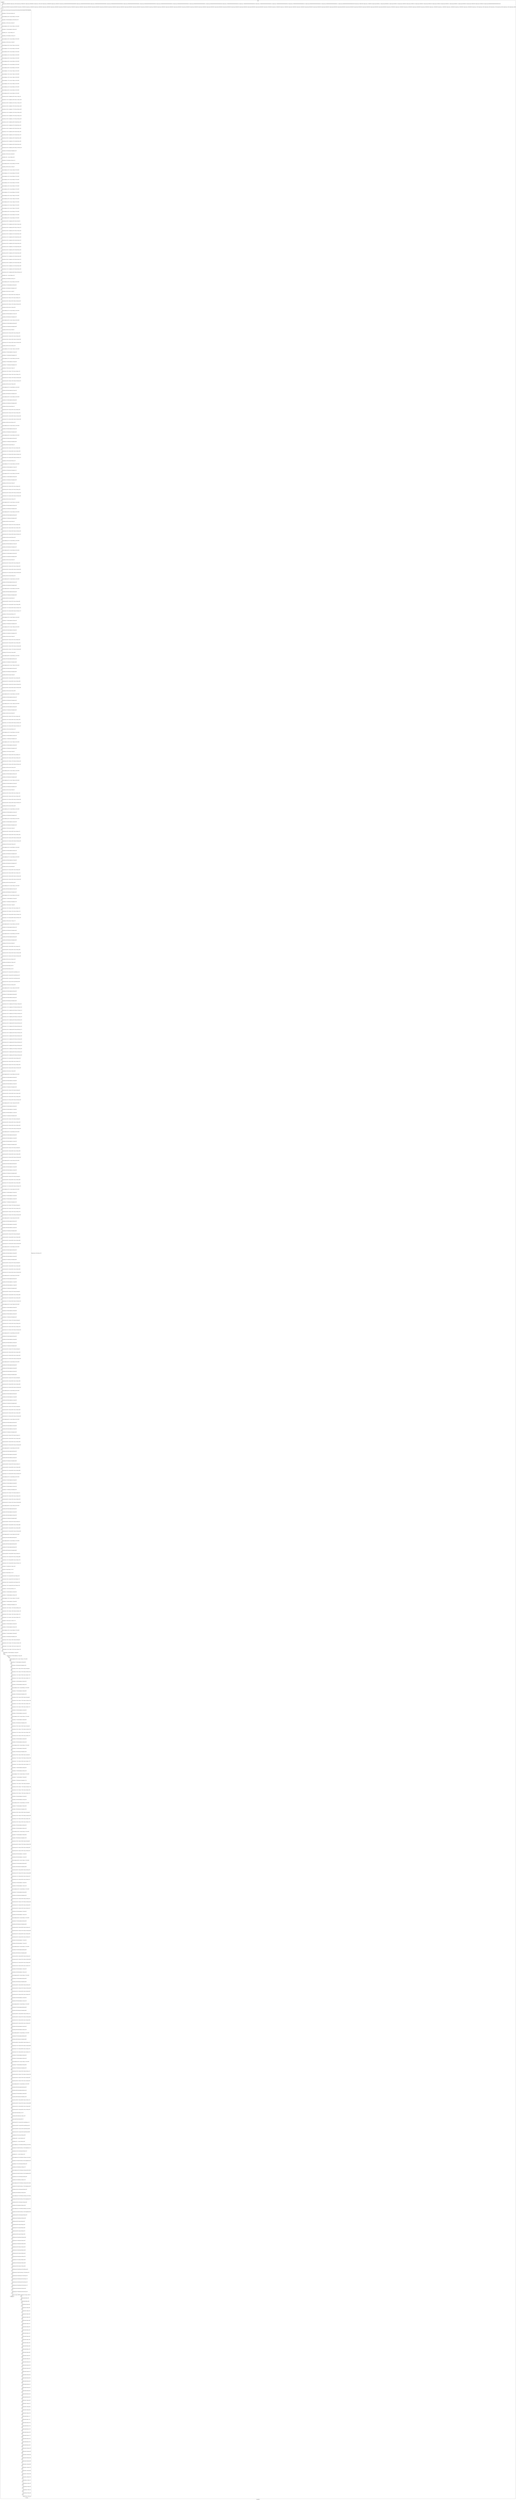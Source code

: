 digraph G {
label="Btor2XCFA";
subgraph cluster_0 {
label="main";
main_init[];
l1[];
l3[];
l4[];
l5[];
l6[];
l7[];
l8[];
l9[];
l10[];
l11[];
l12[];
l13[];
l14[];
l15[];
l16[];
l17[];
l18[];
l19[];
l20[];
l21[];
l22[];
l23[];
l24[];
l25[];
l26[];
l27[];
l28[];
l29[];
l30[];
l31[];
l32[];
l33[];
l34[];
l35[];
l36[];
l37[];
l38[];
l39[];
l40[];
l41[];
l42[];
l43[];
l44[];
l45[];
l46[];
l47[];
l48[];
l49[];
l50[];
l51[];
l52[];
l53[];
l54[];
l55[];
l56[];
l57[];
l58[];
l59[];
l60[];
l61[];
l62[];
l63[];
l64[];
l65[];
l66[];
l67[];
l68[];
l69[];
l70[];
l71[];
l72[];
l73[];
l74[];
l75[];
l76[];
l77[];
l78[];
l79[];
l80[];
l81[];
l82[];
l83[];
l84[];
l85[];
l86[];
l87[];
l88[];
l89[];
l90[];
l91[];
l92[];
l93[];
l94[];
l95[];
l96[];
l97[];
l98[];
l99[];
l100[];
l101[];
l102[];
l103[];
l104[];
l105[];
l106[];
l107[];
l108[];
l109[];
l110[];
l111[];
l112[];
l113[];
l114[];
l115[];
l116[];
l117[];
l118[];
l119[];
l120[];
l121[];
l122[];
l123[];
l124[];
l125[];
l126[];
l127[];
l128[];
l129[];
l130[];
l131[];
l132[];
l133[];
l134[];
l135[];
l136[];
l137[];
l138[];
l139[];
l140[];
l141[];
l142[];
l143[];
l144[];
l145[];
l146[];
l147[];
l148[];
l149[];
l150[];
l151[];
l152[];
l153[];
l154[];
l155[];
l156[];
l157[];
l158[];
l159[];
l160[];
l161[];
l162[];
l163[];
l164[];
l165[];
l166[];
l167[];
l168[];
l169[];
l170[];
l171[];
l172[];
l173[];
l174[];
l175[];
l176[];
l177[];
l178[];
l179[];
l180[];
l181[];
l182[];
l183[];
l184[];
l185[];
l186[];
l187[];
l188[];
l189[];
l190[];
l191[];
l192[];
l193[];
l194[];
l195[];
l196[];
l197[];
l198[];
l199[];
l200[];
l201[];
l202[];
l203[];
l204[];
l205[];
l206[];
l207[];
l208[];
l209[];
l210[];
l211[];
l212[];
l213[];
l214[];
l215[];
l216[];
l217[];
l218[];
l219[];
l220[];
l221[];
l222[];
l223[];
l224[];
l225[];
l226[];
l227[];
l228[];
l229[];
l230[];
l231[];
l232[];
l233[];
l234[];
l235[];
l236[];
l237[];
l238[];
l239[];
l240[];
l241[];
l242[];
l243[];
l244[];
l245[];
l246[];
l247[];
l248[];
l249[];
l250[];
l251[];
l252[];
l253[];
l254[];
l255[];
l256[];
l257[];
l258[];
l259[];
l260[];
l261[];
l262[];
l263[];
l264[];
l265[];
l266[];
l267[];
l268[];
l269[];
l270[];
l271[];
l272[];
l273[];
l274[];
l275[];
l276[];
l277[];
l278[];
l279[];
l280[];
l281[];
l282[];
l283[];
l284[];
l285[];
l286[];
l287[];
l288[];
l289[];
l290[];
l291[];
l292[];
l293[];
l294[];
l295[];
l296[];
l297[];
l298[];
l299[];
l300[];
l301[];
l302[];
l303[];
l304[];
l305[];
l306[];
l307[];
l308[];
l309[];
l310[];
l311[];
l312[];
l313[];
l314[];
l315[];
l316[];
l317[];
l318[];
l319[];
l320[];
l321[];
l322[];
l323[];
l324[];
l325[];
l326[];
l327[];
l328[];
l329[];
l330[];
l331[];
l332[];
l333[];
l334[];
l335[];
l336[];
l337[];
l338[];
l339[];
l340[];
l341[];
l342[];
l343[];
l344[];
l345[];
l346[];
l347[];
l348[];
l349[];
l350[];
l351[];
l352[];
l353[];
l354[];
l355[];
l356[];
l357[];
l358[];
l359[];
l360[];
l361[];
l362[];
l363[];
l364[];
l365[];
l366[];
l367[];
l368[];
l369[];
l370[];
l371[];
l372[];
l373[];
l374[];
l375[];
l376[];
l377[];
l378[];
l379[];
l380[];
l381[];
l382[];
l383[];
l384[];
l385[];
l386[];
l387[];
l388[];
l389[];
l390[];
l391[];
l392[];
l393[];
l394[];
l395[];
l396[];
l397[];
l398[];
l399[];
l400[];
l401[];
l402[];
l403[];
l404[];
l405[];
l406[];
l407[];
l408[];
l409[];
l410[];
l411[];
l412[];
l413[];
l414[];
l415[];
l416[];
l417[];
l418[];
l419[];
l420[];
l421[];
l422[];
l423[];
l424[];
l425[];
l426[];
l427[];
l428[];
l429[];
l430[];
l431[];
l432[];
l433[];
l434[];
l435[];
l436[];
l437[];
l438[];
l439[];
l440[];
l441[];
l442[];
l443[];
l444[];
l445[];
l446[];
l447[];
l448[];
l449[];
l450[];
l451[];
l452[];
l453[];
l454[];
l455[];
l456[];
l457[];
l458[];
l459[];
l460[];
l461[];
l462[];
l463[];
l464[];
l465[];
l466[];
l467[];
l468[];
l469[];
l470[];
l471[];
l472[];
l473[];
l474[];
l475[];
l476[];
l477[];
l478[];
l479[];
l480[];
l481[];
l482[];
l483[];
l484[];
l485[];
l486[];
l487[];
l488[];
l489[];
l490[];
l491[];
l492[];
l493[];
l494[];
l495[];
l496[];
l497[];
l498[];
l499[];
l500[];
l501[];
l502[];
l503[];
l504[];
l505[];
l506[];
l507[];
l508[];
l509[];
l510[];
l511[];
l512[];
l513[];
l514[];
l515[];
l516[];
l517[];
l518[];
l519[];
l520[];
l521[];
l522[];
l523[];
l524[];
l525[];
l526[];
l527[];
l528[];
l529[];
l530[];
l531[];
l532[];
l533[];
l534[];
l535[];
l536[];
l537[];
l538[];
l539[];
l540[];
l541[];
l542[];
l543[];
l544[];
l545[];
l546[];
l547[];
l548[];
l549[];
l550[];
l551[];
l552[];
l553[];
l554[];
l555[];
l556[];
l557[];
l558[];
l559[];
l560[];
l561[];
l562[];
l563[];
l564[];
l565[];
l566[];
l567[];
l568[];
l569[];
l570[];
l571[];
l572[];
l573[];
l574[];
l575[];
l576[];
l577[];
l578[];
l579[];
l580[];
l581[];
l582[];
l583[];
l584[];
l585[];
l586[];
l587[];
l588[];
l589[];
l590[];
l591[];
l592[];
l593[];
l594[];
l595[];
l596[];
l597[];
l598[];
l599[];
l600[];
l601[];
l602[];
l603[];
l604[];
l605[];
l606[];
l607[];
l608[];
l609[];
l610[];
l611[];
l612[];
l613[];
l614[];
l615[];
l616[];
l617[];
l618[];
l619[];
l620[];
l621[];
l622[];
l623[];
l624[];
l625[];
l626[];
l627[];
l628[];
l629[];
l630[];
l631[];
l632[];
l633[];
l634[];
l635[];
l636[];
l637[];
l638[];
l639[];
l640[];
l641[];
l642[];
l643[];
l644[];
l645[];
l646[];
l647[];
l648[];
l649[];
l650[];
l651[];
l652[];
l653[];
l654[];
l655[];
l656[];
l657[];
l658[];
l659[];
l660[];
l661[];
l662[];
l663[];
l664[];
l665[];
l666[];
l667[];
l668[];
l669[];
l670[];
l671[];
l672[];
l673[];
l674[];
l675[];
l676[];
l677[];
l678[];
l679[];
l680[];
l681[];
l682[];
l683[];
l684[];
l685[];
l686[];
l687[];
l688[];
l689[];
l690[];
l691[];
l692[];
l693[];
l694[];
l695[];
l696[];
l697[];
l698[];
l699[];
l700[];
l701[];
l702[];
l703[];
l704[];
l705[];
l706[];
l707[];
l708[];
l709[];
l710[];
l711[];
l712[];
l713[];
l714[];
l715[];
l716[];
l717[];
l718[];
main_error[];
l719[];
l720[];
l721[];
l722[];
l723[];
l724[];
l725[];
l726[];
l727[];
l728[];
l729[];
l730[];
l731[];
l732[];
l733[];
l734[];
l735[];
l736[];
l737[];
l738[];
l739[];
l740[];
l741[];
l742[];
l743[];
l744[];
l745[];
l746[];
l747[];
l748[];
l749[];
l750[];
l751[];
l752[];
l753[];
l754[];
l755[];
l756[];
l757[];
l758[];
l759[];
l760[];
l761[];
l762[];
l763[];
l764[];
l765[];
l766[];
l767[];
l768[];
l769[];
l770[];
l771[];
l772[];
l773[];
l774[];
l775[];
l776[];
l777[];
l778[];
l779[];
l780[];
l781[];
l782[];
main_init -> l1 [label="[(assign const_5 #b00000000),(assign const_120 #b0),(assign const_135 #b00010001),(assign const_136 #b00000001),(assign const_141 #b01100100),(assign const_142 #b00000000),(assign const_143 #b00010010),(assign const_148 #b00000000000000000000000000000000),(assign const_149 #b000000000000000000000000),(assign const_151 #b00000000000000000000000000000001),(assign const_156 #b00000000000000000000000000000010),(assign const_158 #b00000000000000000000000000000011),(assign const_160 #b00000000000000000000000000000100),(assign const_162 #b00000000000000000000000000000101),(assign const_164 #b00000000000000000000000000000110),(assign const_166 #b00000000000000000000000000000111),(assign const_168 #b00000000000000000000000000001000),(assign const_170 #b00000000000000000000000000001001),(assign const_172 #b00000000000000000000000000001010),(assign const_174 #b00000000000000000000000000001011),(assign const_176 #b00000000000000000000000000001100),(assign const_178 #b00000000000000000000000000001101),(assign const_180 #b00000000000000000000000000001110),(assign const_182 #b00000000000000000000000000001111),(assign const_184 #b00000000000000000000000000010000),(assign const_270 #b00010000),(assign const_271 #b00000010),(assign const_285 #b00001111),(assign const_286 #b00000011),(assign const_300 #b00001110),(assign const_301 #b00000100),(assign const_315 #b00001101),(assign const_316 #b00000101),(assign const_330 #b00001100),(assign const_331 #b00000110),(assign const_345 #b00001011),(assign const_346 #b00000111),(assign const_360 #b00001010),(assign const_361 #b00001000),(assign const_375 #b00001001),(assign const_483 #b00000000000000000000000000010001)] "];
l3 -> l4 [label="[(havoc input_146),(havoc input_203),(havoc input_246),(havoc input_248),(havoc input_504),(havoc input_506)] "];
l4 -> l5 [label="[(assign binary_137 (bvxor const_136 state_118))] "];
l5 -> l6 [label="[(assign comparison_138 (ite (= const_135 binary_137) #b1 #b0))] "];
l6 -> l7 [label="[(assign binary_139 (bvand comparison_138 (bvnot state_133)))] "];
l7 -> l8 [label="[(assign binary_144 (bvxor const_143 state_42))] "];
l8 -> l9 [label="[(assign comparison_145 (ite (= const_142 binary_144) #b1 #b0))] "];
l9 -> l10 [label="[(assign binary_147 (bvand comparison_145 input_146))] "];
l10 -> l11 [label="[(assign binary_150 (++ const_149 binary_137))] "];
l11 -> l12 [label="[(assign binary_152 (bvsub binary_150 const_151))] "];
l12 -> l13 [label="[(assign comparison_153 (ite (= const_148 binary_152) #b1 #b0))] "];
l13 -> l14 [label="[(assign binary_154 (bvxor const_141 state_82))] "];
l14 -> l15 [label="[(assign comparison_155 (ite (= const_151 binary_152) #b1 #b0))] "];
l15 -> l16 [label="[(assign comparison_157 (ite (= const_156 binary_152) #b1 #b0))] "];
l16 -> l17 [label="[(assign comparison_159 (ite (= const_158 binary_152) #b1 #b0))] "];
l17 -> l18 [label="[(assign comparison_161 (ite (= const_160 binary_152) #b1 #b0))] "];
l18 -> l19 [label="[(assign comparison_163 (ite (= const_162 binary_152) #b1 #b0))] "];
l19 -> l20 [label="[(assign comparison_165 (ite (= const_164 binary_152) #b1 #b0))] "];
l20 -> l21 [label="[(assign comparison_167 (ite (= const_166 binary_152) #b1 #b0))] "];
l21 -> l22 [label="[(assign comparison_169 (ite (= const_168 binary_152) #b1 #b0))] "];
l22 -> l23 [label="[(assign comparison_171 (ite (= const_170 binary_152) #b1 #b0))] "];
l23 -> l24 [label="[(assign comparison_173 (ite (= const_172 binary_152) #b1 #b0))] "];
l24 -> l25 [label="[(assign comparison_175 (ite (= const_174 binary_152) #b1 #b0))] "];
l25 -> l26 [label="[(assign comparison_177 (ite (= const_176 binary_152) #b1 #b0))] "];
l26 -> l27 [label="[(assign comparison_179 (ite (= const_178 binary_152) #b1 #b0))] "];
l27 -> l28 [label="[(assign comparison_181 (ite (= const_180 binary_152) #b1 #b0))] "];
l28 -> l29 [label="[(assign comparison_183 (ite (= const_182 binary_152) #b1 #b0))] "];
l29 -> l30 [label="[(assign comparison_185 (ite (= const_184 binary_152) #b1 #b0))] "];
l30 -> l31 [label="[(assign ternary_186 (ite (= comparison_185 #b1) state_114 state_116))] "];
l31 -> l32 [label="[(assign ternary_187 (ite (= comparison_183 #b1) state_112 ternary_186))] "];
l32 -> l33 [label="[(assign ternary_188 (ite (= comparison_181 #b1) state_110 ternary_187))] "];
l33 -> l34 [label="[(assign ternary_189 (ite (= comparison_179 #b1) state_108 ternary_188))] "];
l34 -> l35 [label="[(assign ternary_190 (ite (= comparison_177 #b1) state_106 ternary_189))] "];
l35 -> l36 [label="[(assign ternary_191 (ite (= comparison_175 #b1) state_104 ternary_190))] "];
l36 -> l37 [label="[(assign ternary_192 (ite (= comparison_173 #b1) state_102 ternary_191))] "];
l37 -> l38 [label="[(assign ternary_193 (ite (= comparison_171 #b1) state_100 ternary_192))] "];
l38 -> l39 [label="[(assign ternary_194 (ite (= comparison_169 #b1) state_98 ternary_193))] "];
l39 -> l40 [label="[(assign ternary_195 (ite (= comparison_167 #b1) state_96 ternary_194))] "];
l40 -> l41 [label="[(assign ternary_196 (ite (= comparison_165 #b1) state_94 ternary_195))] "];
l41 -> l42 [label="[(assign ternary_197 (ite (= comparison_163 #b1) state_92 ternary_196))] "];
l42 -> l43 [label="[(assign ternary_198 (ite (= comparison_161 #b1) state_90 ternary_197))] "];
l43 -> l44 [label="[(assign ternary_199 (ite (= comparison_159 #b1) state_88 ternary_198))] "];
l44 -> l45 [label="[(assign ternary_200 (ite (= comparison_157 #b1) state_86 ternary_199))] "];
l45 -> l46 [label="[(assign ternary_201 (ite (= comparison_155 #b1) state_84 ternary_200))] "];
l46 -> l47 [label="[(assign ternary_202 (ite (= comparison_153 #b1) binary_154 ternary_201))] "];
l47 -> l48 [label="[(assign binary_204 (bvand input_203 comparison_145))] "];
l48 -> l49 [label="[(assign binary_205 (bvxor const_136 state_80))] "];
l49 -> l50 [label="[(assign binary_206 (++ const_149 binary_205))] "];
l50 -> l51 [label="[(assign binary_207 (bvsub binary_206 const_151))] "];
l51 -> l52 [label="[(assign comparison_208 (ite (= const_148 binary_207) #b1 #b0))] "];
l52 -> l53 [label="[(assign binary_209 (bvxor const_141 state_44))] "];
l53 -> l54 [label="[(assign comparison_210 (ite (= const_151 binary_207) #b1 #b0))] "];
l54 -> l55 [label="[(assign comparison_211 (ite (= const_156 binary_207) #b1 #b0))] "];
l55 -> l56 [label="[(assign comparison_212 (ite (= const_158 binary_207) #b1 #b0))] "];
l56 -> l57 [label="[(assign comparison_213 (ite (= const_160 binary_207) #b1 #b0))] "];
l57 -> l58 [label="[(assign comparison_214 (ite (= const_162 binary_207) #b1 #b0))] "];
l58 -> l59 [label="[(assign comparison_215 (ite (= const_164 binary_207) #b1 #b0))] "];
l59 -> l60 [label="[(assign comparison_216 (ite (= const_166 binary_207) #b1 #b0))] "];
l60 -> l61 [label="[(assign comparison_217 (ite (= const_168 binary_207) #b1 #b0))] "];
l61 -> l62 [label="[(assign comparison_218 (ite (= const_170 binary_207) #b1 #b0))] "];
l62 -> l63 [label="[(assign comparison_219 (ite (= const_172 binary_207) #b1 #b0))] "];
l63 -> l64 [label="[(assign comparison_220 (ite (= const_174 binary_207) #b1 #b0))] "];
l64 -> l65 [label="[(assign comparison_221 (ite (= const_176 binary_207) #b1 #b0))] "];
l65 -> l66 [label="[(assign comparison_222 (ite (= const_178 binary_207) #b1 #b0))] "];
l66 -> l67 [label="[(assign comparison_223 (ite (= const_180 binary_207) #b1 #b0))] "];
l67 -> l68 [label="[(assign comparison_224 (ite (= const_182 binary_207) #b1 #b0))] "];
l68 -> l69 [label="[(assign comparison_225 (ite (= const_184 binary_207) #b1 #b0))] "];
l69 -> l70 [label="[(assign ternary_226 (ite (= comparison_225 #b1) state_76 state_78))] "];
l70 -> l71 [label="[(assign ternary_227 (ite (= comparison_224 #b1) state_74 ternary_226))] "];
l71 -> l72 [label="[(assign ternary_228 (ite (= comparison_223 #b1) state_72 ternary_227))] "];
l72 -> l73 [label="[(assign ternary_229 (ite (= comparison_222 #b1) state_70 ternary_228))] "];
l73 -> l74 [label="[(assign ternary_230 (ite (= comparison_221 #b1) state_68 ternary_229))] "];
l74 -> l75 [label="[(assign ternary_231 (ite (= comparison_220 #b1) state_66 ternary_230))] "];
l75 -> l76 [label="[(assign ternary_232 (ite (= comparison_219 #b1) state_64 ternary_231))] "];
l76 -> l77 [label="[(assign ternary_233 (ite (= comparison_218 #b1) state_62 ternary_232))] "];
l77 -> l78 [label="[(assign ternary_234 (ite (= comparison_217 #b1) state_60 ternary_233))] "];
l78 -> l79 [label="[(assign ternary_235 (ite (= comparison_216 #b1) state_58 ternary_234))] "];
l79 -> l80 [label="[(assign ternary_236 (ite (= comparison_215 #b1) state_56 ternary_235))] "];
l80 -> l81 [label="[(assign ternary_237 (ite (= comparison_214 #b1) state_54 ternary_236))] "];
l81 -> l82 [label="[(assign ternary_238 (ite (= comparison_213 #b1) state_52 ternary_237))] "];
l82 -> l83 [label="[(assign ternary_239 (ite (= comparison_212 #b1) state_50 ternary_238))] "];
l83 -> l84 [label="[(assign ternary_240 (ite (= comparison_211 #b1) state_48 ternary_239))] "];
l84 -> l85 [label="[(assign ternary_241 (ite (= comparison_210 #b1) state_46 ternary_240))] "];
l85 -> l86 [label="[(assign ternary_242 (ite (= comparison_208 #b1) binary_209 ternary_241))] "];
l86 -> l87 [label="[(assign binary_243 (++ const_149 binary_144))] "];
l87 -> l88 [label="[(assign binary_244 (bvsub binary_243 const_151))] "];
l88 -> l89 [label="[(assign comparison_245 (ite (= const_148 binary_244) #b1 #b0))] "];
l89 -> l90 [label="[(assign binary_247 (bvand comparison_245 input_246))] "];
l90 -> l91 [label="[(assign binary_249 (bvand input_248 comparison_245))] "];
l91 -> l92 [label="[(assign binary_250 (bvxor const_141 state_6))] "];
l92 -> l93 [label="[(assign ternary_251 (ite (= binary_249 #b1) const_142 binary_250))] "];
l93 -> l94 [label="[(assign ternary_252 (ite (= binary_247 #b1) const_142 ternary_251))] "];
l94 -> l95 [label="[(assign ternary_253 (ite (= binary_204 #b1) ternary_242 ternary_252))] "];
l95 -> l96 [label="[(assign ternary_254 (ite (= binary_147 #b1) ternary_202 ternary_253))] "];
l96 -> l97 [label="[(assign binary_255 (bvxor const_141 ternary_254))] "];
l97 -> l98 [label="[(assign comparison_257 (ite (= const_136 binary_144) #b1 #b0))] "];
l98 -> l99 [label="[(assign binary_258 (bvand comparison_257 input_146))] "];
l99 -> l100 [label="[(assign binary_259 (bvand input_203 comparison_257))] "];
l100 -> l101 [label="[(assign comparison_260 (ite (= const_151 binary_244) #b1 #b0))] "];
l101 -> l102 [label="[(assign binary_261 (bvand comparison_260 input_246))] "];
l102 -> l103 [label="[(assign binary_262 (bvand input_248 comparison_260))] "];
l103 -> l104 [label="[(assign binary_263 (bvxor const_135 state_8))] "];
l104 -> l105 [label="[(assign ternary_264 (ite (= binary_262 #b1) const_142 binary_263))] "];
l105 -> l106 [label="[(assign ternary_265 (ite (= binary_261 #b1) const_142 ternary_264))] "];
l106 -> l107 [label="[(assign ternary_266 (ite (= binary_259 #b1) ternary_242 ternary_265))] "];
l107 -> l108 [label="[(assign ternary_267 (ite (= binary_258 #b1) ternary_202 ternary_266))] "];
l108 -> l109 [label="[(assign binary_268 (bvxor const_135 ternary_267))] "];
l109 -> l110 [label="[(assign comparison_272 (ite (= const_271 binary_144) #b1 #b0))] "];
l110 -> l111 [label="[(assign binary_273 (bvand comparison_272 input_146))] "];
l111 -> l112 [label="[(assign binary_274 (bvand input_203 comparison_272))] "];
l112 -> l113 [label="[(assign comparison_275 (ite (= const_156 binary_244) #b1 #b0))] "];
l113 -> l114 [label="[(assign binary_276 (bvand comparison_275 input_246))] "];
l114 -> l115 [label="[(assign binary_277 (bvand input_248 comparison_275))] "];
l115 -> l116 [label="[(assign binary_278 (bvxor const_270 state_10))] "];
l116 -> l117 [label="[(assign ternary_279 (ite (= binary_277 #b1) const_142 binary_278))] "];
l117 -> l118 [label="[(assign ternary_280 (ite (= binary_276 #b1) const_142 ternary_279))] "];
l118 -> l119 [label="[(assign ternary_281 (ite (= binary_274 #b1) ternary_242 ternary_280))] "];
l119 -> l120 [label="[(assign ternary_282 (ite (= binary_273 #b1) ternary_202 ternary_281))] "];
l120 -> l121 [label="[(assign binary_283 (bvxor const_270 ternary_282))] "];
l121 -> l122 [label="[(assign comparison_287 (ite (= const_286 binary_144) #b1 #b0))] "];
l122 -> l123 [label="[(assign binary_288 (bvand comparison_287 input_146))] "];
l123 -> l124 [label="[(assign binary_289 (bvand input_203 comparison_287))] "];
l124 -> l125 [label="[(assign comparison_290 (ite (= const_158 binary_244) #b1 #b0))] "];
l125 -> l126 [label="[(assign binary_291 (bvand comparison_290 input_246))] "];
l126 -> l127 [label="[(assign binary_292 (bvand input_248 comparison_290))] "];
l127 -> l128 [label="[(assign binary_293 (bvxor const_285 state_12))] "];
l128 -> l129 [label="[(assign ternary_294 (ite (= binary_292 #b1) const_142 binary_293))] "];
l129 -> l130 [label="[(assign ternary_295 (ite (= binary_291 #b1) const_142 ternary_294))] "];
l130 -> l131 [label="[(assign ternary_296 (ite (= binary_289 #b1) ternary_242 ternary_295))] "];
l131 -> l132 [label="[(assign ternary_297 (ite (= binary_288 #b1) ternary_202 ternary_296))] "];
l132 -> l133 [label="[(assign binary_298 (bvxor const_285 ternary_297))] "];
l133 -> l134 [label="[(assign comparison_302 (ite (= const_301 binary_144) #b1 #b0))] "];
l134 -> l135 [label="[(assign binary_303 (bvand comparison_302 input_146))] "];
l135 -> l136 [label="[(assign binary_304 (bvand input_203 comparison_302))] "];
l136 -> l137 [label="[(assign comparison_305 (ite (= const_160 binary_244) #b1 #b0))] "];
l137 -> l138 [label="[(assign binary_306 (bvand comparison_305 input_246))] "];
l138 -> l139 [label="[(assign binary_307 (bvand input_248 comparison_305))] "];
l139 -> l140 [label="[(assign binary_308 (bvxor const_300 state_14))] "];
l140 -> l141 [label="[(assign ternary_309 (ite (= binary_307 #b1) const_142 binary_308))] "];
l141 -> l142 [label="[(assign ternary_310 (ite (= binary_306 #b1) const_142 ternary_309))] "];
l142 -> l143 [label="[(assign ternary_311 (ite (= binary_304 #b1) ternary_242 ternary_310))] "];
l143 -> l144 [label="[(assign ternary_312 (ite (= binary_303 #b1) ternary_202 ternary_311))] "];
l144 -> l145 [label="[(assign binary_313 (bvxor const_300 ternary_312))] "];
l145 -> l146 [label="[(assign comparison_317 (ite (= const_316 binary_144) #b1 #b0))] "];
l146 -> l147 [label="[(assign binary_318 (bvand comparison_317 input_146))] "];
l147 -> l148 [label="[(assign binary_319 (bvand input_203 comparison_317))] "];
l148 -> l149 [label="[(assign comparison_320 (ite (= const_162 binary_244) #b1 #b0))] "];
l149 -> l150 [label="[(assign binary_321 (bvand comparison_320 input_246))] "];
l150 -> l151 [label="[(assign binary_322 (bvand input_248 comparison_320))] "];
l151 -> l152 [label="[(assign binary_323 (bvxor const_315 state_16))] "];
l152 -> l153 [label="[(assign ternary_324 (ite (= binary_322 #b1) const_142 binary_323))] "];
l153 -> l154 [label="[(assign ternary_325 (ite (= binary_321 #b1) const_142 ternary_324))] "];
l154 -> l155 [label="[(assign ternary_326 (ite (= binary_319 #b1) ternary_242 ternary_325))] "];
l155 -> l156 [label="[(assign ternary_327 (ite (= binary_318 #b1) ternary_202 ternary_326))] "];
l156 -> l157 [label="[(assign binary_328 (bvxor const_315 ternary_327))] "];
l157 -> l158 [label="[(assign comparison_332 (ite (= const_331 binary_144) #b1 #b0))] "];
l158 -> l159 [label="[(assign binary_333 (bvand comparison_332 input_146))] "];
l159 -> l160 [label="[(assign binary_334 (bvand input_203 comparison_332))] "];
l160 -> l161 [label="[(assign comparison_335 (ite (= const_164 binary_244) #b1 #b0))] "];
l161 -> l162 [label="[(assign binary_336 (bvand comparison_335 input_246))] "];
l162 -> l163 [label="[(assign binary_337 (bvand input_248 comparison_335))] "];
l163 -> l164 [label="[(assign binary_338 (bvxor const_330 state_18))] "];
l164 -> l165 [label="[(assign ternary_339 (ite (= binary_337 #b1) const_142 binary_338))] "];
l165 -> l166 [label="[(assign ternary_340 (ite (= binary_336 #b1) const_142 ternary_339))] "];
l166 -> l167 [label="[(assign ternary_341 (ite (= binary_334 #b1) ternary_242 ternary_340))] "];
l167 -> l168 [label="[(assign ternary_342 (ite (= binary_333 #b1) ternary_202 ternary_341))] "];
l168 -> l169 [label="[(assign binary_343 (bvxor const_330 ternary_342))] "];
l169 -> l170 [label="[(assign comparison_347 (ite (= const_346 binary_144) #b1 #b0))] "];
l170 -> l171 [label="[(assign binary_348 (bvand comparison_347 input_146))] "];
l171 -> l172 [label="[(assign binary_349 (bvand input_203 comparison_347))] "];
l172 -> l173 [label="[(assign comparison_350 (ite (= const_166 binary_244) #b1 #b0))] "];
l173 -> l174 [label="[(assign binary_351 (bvand comparison_350 input_246))] "];
l174 -> l175 [label="[(assign binary_352 (bvand input_248 comparison_350))] "];
l175 -> l176 [label="[(assign binary_353 (bvxor const_345 state_20))] "];
l176 -> l177 [label="[(assign ternary_354 (ite (= binary_352 #b1) const_142 binary_353))] "];
l177 -> l178 [label="[(assign ternary_355 (ite (= binary_351 #b1) const_142 ternary_354))] "];
l178 -> l179 [label="[(assign ternary_356 (ite (= binary_349 #b1) ternary_242 ternary_355))] "];
l179 -> l180 [label="[(assign ternary_357 (ite (= binary_348 #b1) ternary_202 ternary_356))] "];
l180 -> l181 [label="[(assign binary_358 (bvxor const_345 ternary_357))] "];
l181 -> l182 [label="[(assign comparison_362 (ite (= const_361 binary_144) #b1 #b0))] "];
l182 -> l183 [label="[(assign binary_363 (bvand comparison_362 input_146))] "];
l183 -> l184 [label="[(assign binary_364 (bvand input_203 comparison_362))] "];
l184 -> l185 [label="[(assign comparison_365 (ite (= const_168 binary_244) #b1 #b0))] "];
l185 -> l186 [label="[(assign binary_366 (bvand comparison_365 input_246))] "];
l186 -> l187 [label="[(assign binary_367 (bvand input_248 comparison_365))] "];
l187 -> l188 [label="[(assign binary_368 (bvxor const_360 state_22))] "];
l188 -> l189 [label="[(assign ternary_369 (ite (= binary_367 #b1) const_142 binary_368))] "];
l189 -> l190 [label="[(assign ternary_370 (ite (= binary_366 #b1) const_142 ternary_369))] "];
l190 -> l191 [label="[(assign ternary_371 (ite (= binary_364 #b1) ternary_242 ternary_370))] "];
l191 -> l192 [label="[(assign ternary_372 (ite (= binary_363 #b1) ternary_202 ternary_371))] "];
l192 -> l193 [label="[(assign binary_373 (bvxor const_360 ternary_372))] "];
l193 -> l194 [label="[(assign comparison_376 (ite (= const_375 binary_144) #b1 #b0))] "];
l194 -> l195 [label="[(assign binary_377 (bvand comparison_376 input_146))] "];
l195 -> l196 [label="[(assign binary_378 (bvand input_203 comparison_376))] "];
l196 -> l197 [label="[(assign comparison_379 (ite (= const_170 binary_244) #b1 #b0))] "];
l197 -> l198 [label="[(assign binary_380 (bvand comparison_379 input_246))] "];
l198 -> l199 [label="[(assign binary_381 (bvand input_248 comparison_379))] "];
l199 -> l200 [label="[(assign binary_382 (bvxor const_375 state_24))] "];
l200 -> l201 [label="[(assign ternary_383 (ite (= binary_381 #b1) const_142 binary_382))] "];
l201 -> l202 [label="[(assign ternary_384 (ite (= binary_380 #b1) const_142 ternary_383))] "];
l202 -> l203 [label="[(assign ternary_385 (ite (= binary_378 #b1) ternary_242 ternary_384))] "];
l203 -> l204 [label="[(assign ternary_386 (ite (= binary_377 #b1) ternary_202 ternary_385))] "];
l204 -> l205 [label="[(assign binary_387 (bvxor const_375 ternary_386))] "];
l205 -> l206 [label="[(assign comparison_389 (ite (= const_360 binary_144) #b1 #b0))] "];
l206 -> l207 [label="[(assign binary_390 (bvand comparison_389 input_146))] "];
l207 -> l208 [label="[(assign binary_391 (bvand input_203 comparison_389))] "];
l208 -> l209 [label="[(assign comparison_392 (ite (= const_172 binary_244) #b1 #b0))] "];
l209 -> l210 [label="[(assign binary_393 (bvand comparison_392 input_246))] "];
l210 -> l211 [label="[(assign binary_394 (bvand input_248 comparison_392))] "];
l211 -> l212 [label="[(assign binary_395 (bvxor const_361 state_26))] "];
l212 -> l213 [label="[(assign ternary_396 (ite (= binary_394 #b1) const_142 binary_395))] "];
l213 -> l214 [label="[(assign ternary_397 (ite (= binary_393 #b1) const_142 ternary_396))] "];
l214 -> l215 [label="[(assign ternary_398 (ite (= binary_391 #b1) ternary_242 ternary_397))] "];
l215 -> l216 [label="[(assign ternary_399 (ite (= binary_390 #b1) ternary_202 ternary_398))] "];
l216 -> l217 [label="[(assign binary_400 (bvxor const_361 ternary_399))] "];
l217 -> l218 [label="[(assign comparison_402 (ite (= const_345 binary_144) #b1 #b0))] "];
l218 -> l219 [label="[(assign binary_403 (bvand comparison_402 input_146))] "];
l219 -> l220 [label="[(assign binary_404 (bvand input_203 comparison_402))] "];
l220 -> l221 [label="[(assign comparison_405 (ite (= const_174 binary_244) #b1 #b0))] "];
l221 -> l222 [label="[(assign binary_406 (bvand comparison_405 input_246))] "];
l222 -> l223 [label="[(assign binary_407 (bvand input_248 comparison_405))] "];
l223 -> l224 [label="[(assign binary_408 (bvxor const_346 state_28))] "];
l224 -> l225 [label="[(assign ternary_409 (ite (= binary_407 #b1) const_142 binary_408))] "];
l225 -> l226 [label="[(assign ternary_410 (ite (= binary_406 #b1) const_142 ternary_409))] "];
l226 -> l227 [label="[(assign ternary_411 (ite (= binary_404 #b1) ternary_242 ternary_410))] "];
l227 -> l228 [label="[(assign ternary_412 (ite (= binary_403 #b1) ternary_202 ternary_411))] "];
l228 -> l229 [label="[(assign binary_413 (bvxor const_346 ternary_412))] "];
l229 -> l230 [label="[(assign comparison_415 (ite (= const_330 binary_144) #b1 #b0))] "];
l230 -> l231 [label="[(assign binary_416 (bvand comparison_415 input_146))] "];
l231 -> l232 [label="[(assign binary_417 (bvand input_203 comparison_415))] "];
l232 -> l233 [label="[(assign comparison_418 (ite (= const_176 binary_244) #b1 #b0))] "];
l233 -> l234 [label="[(assign binary_419 (bvand comparison_418 input_246))] "];
l234 -> l235 [label="[(assign binary_420 (bvand input_248 comparison_418))] "];
l235 -> l236 [label="[(assign binary_421 (bvxor const_331 state_30))] "];
l236 -> l237 [label="[(assign ternary_422 (ite (= binary_420 #b1) const_142 binary_421))] "];
l237 -> l238 [label="[(assign ternary_423 (ite (= binary_419 #b1) const_142 ternary_422))] "];
l238 -> l239 [label="[(assign ternary_424 (ite (= binary_417 #b1) ternary_242 ternary_423))] "];
l239 -> l240 [label="[(assign ternary_425 (ite (= binary_416 #b1) ternary_202 ternary_424))] "];
l240 -> l241 [label="[(assign binary_426 (bvxor const_331 ternary_425))] "];
l241 -> l242 [label="[(assign comparison_428 (ite (= const_315 binary_144) #b1 #b0))] "];
l242 -> l243 [label="[(assign binary_429 (bvand comparison_428 input_146))] "];
l243 -> l244 [label="[(assign binary_430 (bvand input_203 comparison_428))] "];
l244 -> l245 [label="[(assign comparison_431 (ite (= const_178 binary_244) #b1 #b0))] "];
l245 -> l246 [label="[(assign binary_432 (bvand comparison_431 input_246))] "];
l246 -> l247 [label="[(assign binary_433 (bvand input_248 comparison_431))] "];
l247 -> l248 [label="[(assign binary_434 (bvxor const_316 state_32))] "];
l248 -> l249 [label="[(assign ternary_435 (ite (= binary_433 #b1) const_142 binary_434))] "];
l249 -> l250 [label="[(assign ternary_436 (ite (= binary_432 #b1) const_142 ternary_435))] "];
l250 -> l251 [label="[(assign ternary_437 (ite (= binary_430 #b1) ternary_242 ternary_436))] "];
l251 -> l252 [label="[(assign ternary_438 (ite (= binary_429 #b1) ternary_202 ternary_437))] "];
l252 -> l253 [label="[(assign binary_439 (bvxor const_316 ternary_438))] "];
l253 -> l254 [label="[(assign comparison_441 (ite (= const_300 binary_144) #b1 #b0))] "];
l254 -> l255 [label="[(assign binary_442 (bvand comparison_441 input_146))] "];
l255 -> l256 [label="[(assign binary_443 (bvand input_203 comparison_441))] "];
l256 -> l257 [label="[(assign comparison_444 (ite (= const_180 binary_244) #b1 #b0))] "];
l257 -> l258 [label="[(assign binary_445 (bvand comparison_444 input_246))] "];
l258 -> l259 [label="[(assign binary_446 (bvand input_248 comparison_444))] "];
l259 -> l260 [label="[(assign binary_447 (bvxor const_301 state_34))] "];
l260 -> l261 [label="[(assign ternary_448 (ite (= binary_446 #b1) const_142 binary_447))] "];
l261 -> l262 [label="[(assign ternary_449 (ite (= binary_445 #b1) const_142 ternary_448))] "];
l262 -> l263 [label="[(assign ternary_450 (ite (= binary_443 #b1) ternary_242 ternary_449))] "];
l263 -> l264 [label="[(assign ternary_451 (ite (= binary_442 #b1) ternary_202 ternary_450))] "];
l264 -> l265 [label="[(assign binary_452 (bvxor const_301 ternary_451))] "];
l265 -> l266 [label="[(assign comparison_454 (ite (= const_285 binary_144) #b1 #b0))] "];
l266 -> l267 [label="[(assign binary_455 (bvand comparison_454 input_146))] "];
l267 -> l268 [label="[(assign binary_456 (bvand input_203 comparison_454))] "];
l268 -> l269 [label="[(assign comparison_457 (ite (= const_182 binary_244) #b1 #b0))] "];
l269 -> l270 [label="[(assign binary_458 (bvand comparison_457 input_246))] "];
l270 -> l271 [label="[(assign binary_459 (bvand input_248 comparison_457))] "];
l271 -> l272 [label="[(assign binary_460 (bvxor const_286 state_36))] "];
l272 -> l273 [label="[(assign ternary_461 (ite (= binary_459 #b1) const_142 binary_460))] "];
l273 -> l274 [label="[(assign ternary_462 (ite (= binary_458 #b1) const_142 ternary_461))] "];
l274 -> l275 [label="[(assign ternary_463 (ite (= binary_456 #b1) ternary_242 ternary_462))] "];
l275 -> l276 [label="[(assign ternary_464 (ite (= binary_455 #b1) ternary_202 ternary_463))] "];
l276 -> l277 [label="[(assign binary_465 (bvxor const_286 ternary_464))] "];
l277 -> l278 [label="[(assign comparison_467 (ite (= const_270 binary_144) #b1 #b0))] "];
l278 -> l279 [label="[(assign binary_468 (bvand comparison_467 input_146))] "];
l279 -> l280 [label="[(assign binary_469 (bvand input_203 comparison_467))] "];
l280 -> l281 [label="[(assign comparison_470 (ite (= const_184 binary_244) #b1 #b0))] "];
l281 -> l282 [label="[(assign binary_471 (bvand comparison_470 input_246))] "];
l282 -> l283 [label="[(assign binary_472 (bvand input_248 comparison_470))] "];
l283 -> l284 [label="[(assign binary_473 (bvxor const_271 state_38))] "];
l284 -> l285 [label="[(assign ternary_474 (ite (= binary_472 #b1) const_142 binary_473))] "];
l285 -> l286 [label="[(assign ternary_475 (ite (= binary_471 #b1) const_142 ternary_474))] "];
l286 -> l287 [label="[(assign ternary_476 (ite (= binary_469 #b1) ternary_242 ternary_475))] "];
l287 -> l288 [label="[(assign ternary_477 (ite (= binary_468 #b1) ternary_202 ternary_476))] "];
l288 -> l289 [label="[(assign binary_478 (bvxor const_271 ternary_477))] "];
l289 -> l290 [label="[(assign comparison_480 (ite (= const_135 binary_144) #b1 #b0))] "];
l290 -> l291 [label="[(assign binary_481 (bvand comparison_480 input_146))] "];
l291 -> l292 [label="[(assign binary_482 (bvand input_203 comparison_480))] "];
l292 -> l293 [label="[(assign comparison_484 (ite (= const_483 binary_244) #b1 #b0))] "];
l293 -> l294 [label="[(assign binary_485 (bvand comparison_484 input_246))] "];
l294 -> l295 [label="[(assign binary_486 (bvand input_248 comparison_484))] "];
l295 -> l296 [label="[(assign binary_487 (bvxor const_136 state_40))] "];
l296 -> l297 [label="[(assign ternary_488 (ite (= binary_486 #b1) const_142 binary_487))] "];
l297 -> l298 [label="[(assign ternary_489 (ite (= binary_485 #b1) const_142 ternary_488))] "];
l298 -> l299 [label="[(assign ternary_490 (ite (= binary_482 #b1) ternary_242 ternary_489))] "];
l299 -> l300 [label="[(assign ternary_491 (ite (= binary_481 #b1) ternary_202 ternary_490))] "];
l300 -> l301 [label="[(assign binary_492 (bvxor const_136 ternary_491))] "];
l301 -> l302 [label="[(assign binary_494 (bvadd const_151 binary_243))] "];
l302 -> l303 [label="[(assign slice_495 (extract binary_494 0 8))] "];
l303 -> l304 [label="[(assign slice_496 (extract binary_244 0 8))] "];
l304 -> l305 [label="[(assign ternary_497 (ite (= input_248 #b1) slice_496 binary_144))] "];
l305 -> l306 [label="[(assign ternary_498 (ite (= input_246 #b1) slice_496 ternary_497))] "];
l306 -> l307 [label="[(assign ternary_499 (ite (= input_203 #b1) slice_495 ternary_498))] "];
l307 -> l308 [label="[(assign ternary_500 (ite (= input_146 #b1) slice_495 ternary_499))] "];
l308 -> l309 [label="[(assign binary_501 (bvxor const_143 ternary_500))] "];
l309 -> l310 [label="[(assign comparison_503 (ite (= const_142 binary_205) #b1 #b0))] "];
l310 -> l311 [label="[(assign binary_505 (bvand comparison_503 input_504))] "];
l311 -> l312 [label="[(assign binary_507 (bvand comparison_208 input_506))] "];
l312 -> l313 [label="[(assign binary_508 (bvand comparison_208 input_203))] "];
l313 -> l314 [label="[(assign binary_509 (bvand input_248 comparison_503))] "];
l314 -> l315 [label="[(assign ternary_510 (ite (= comparison_470 #b1) binary_473 binary_487))] "];
l315 -> l316 [label="[(assign ternary_511 (ite (= comparison_457 #b1) binary_460 ternary_510))] "];
l316 -> l317 [label="[(assign ternary_512 (ite (= comparison_444 #b1) binary_447 ternary_511))] "];
l317 -> l318 [label="[(assign ternary_513 (ite (= comparison_431 #b1) binary_434 ternary_512))] "];
l318 -> l319 [label="[(assign ternary_514 (ite (= comparison_418 #b1) binary_421 ternary_513))] "];
l319 -> l320 [label="[(assign ternary_515 (ite (= comparison_405 #b1) binary_408 ternary_514))] "];
l320 -> l321 [label="[(assign ternary_516 (ite (= comparison_392 #b1) binary_395 ternary_515))] "];
l321 -> l322 [label="[(assign ternary_517 (ite (= comparison_379 #b1) binary_382 ternary_516))] "];
l322 -> l323 [label="[(assign ternary_518 (ite (= comparison_365 #b1) binary_368 ternary_517))] "];
l323 -> l324 [label="[(assign ternary_519 (ite (= comparison_350 #b1) binary_353 ternary_518))] "];
l324 -> l325 [label="[(assign ternary_520 (ite (= comparison_335 #b1) binary_338 ternary_519))] "];
l325 -> l326 [label="[(assign ternary_521 (ite (= comparison_320 #b1) binary_323 ternary_520))] "];
l326 -> l327 [label="[(assign ternary_522 (ite (= comparison_305 #b1) binary_308 ternary_521))] "];
l327 -> l328 [label="[(assign ternary_523 (ite (= comparison_290 #b1) binary_293 ternary_522))] "];
l328 -> l329 [label="[(assign ternary_524 (ite (= comparison_275 #b1) binary_278 ternary_523))] "];
l329 -> l330 [label="[(assign ternary_525 (ite (= comparison_260 #b1) binary_263 ternary_524))] "];
l330 -> l331 [label="[(assign ternary_526 (ite (= comparison_245 #b1) binary_250 ternary_525))] "];
l331 -> l332 [label="[(assign ternary_527 (ite (= binary_509 #b1) ternary_526 binary_209))] "];
l332 -> l333 [label="[(assign ternary_528 (ite (= binary_508 #b1) const_142 ternary_527))] "];
l333 -> l334 [label="[(assign ternary_529 (ite (= binary_507 #b1) const_142 ternary_528))] "];
l334 -> l335 [label="[(assign ternary_530 (ite (= binary_505 #b1) ternary_202 ternary_529))] "];
l335 -> l336 [label="[(assign binary_531 (bvxor const_141 ternary_530))] "];
l336 -> l337 [label="[(assign comparison_533 (ite (= const_136 binary_205) #b1 #b0))] "];
l337 -> l338 [label="[(assign binary_534 (bvand comparison_533 input_504))] "];
l338 -> l339 [label="[(assign binary_535 (bvand comparison_210 input_506))] "];
l339 -> l340 [label="[(assign binary_536 (bvand comparison_210 input_203))] "];
l340 -> l341 [label="[(assign binary_537 (bvand input_248 comparison_533))] "];
l341 -> l342 [label="[(assign ternary_538 (ite (= binary_537 #b1) ternary_526 state_46))] "];
l342 -> l343 [label="[(assign ternary_539 (ite (= binary_536 #b1) const_142 ternary_538))] "];
l343 -> l344 [label="[(assign ternary_540 (ite (= binary_535 #b1) const_142 ternary_539))] "];
l344 -> l345 [label="[(assign ternary_541 (ite (= binary_534 #b1) ternary_202 ternary_540))] "];
l345 -> l346 [label="[(assign comparison_543 (ite (= const_271 binary_205) #b1 #b0))] "];
l346 -> l347 [label="[(assign binary_544 (bvand comparison_543 input_504))] "];
l347 -> l348 [label="[(assign binary_545 (bvand comparison_211 input_506))] "];
l348 -> l349 [label="[(assign binary_546 (bvand comparison_211 input_203))] "];
l349 -> l350 [label="[(assign binary_547 (bvand input_248 comparison_543))] "];
l350 -> l351 [label="[(assign ternary_548 (ite (= binary_547 #b1) ternary_526 state_48))] "];
l351 -> l352 [label="[(assign ternary_549 (ite (= binary_546 #b1) const_142 ternary_548))] "];
l352 -> l353 [label="[(assign ternary_550 (ite (= binary_545 #b1) const_142 ternary_549))] "];
l353 -> l354 [label="[(assign ternary_551 (ite (= binary_544 #b1) ternary_202 ternary_550))] "];
l354 -> l355 [label="[(assign comparison_553 (ite (= const_286 binary_205) #b1 #b0))] "];
l355 -> l356 [label="[(assign binary_554 (bvand comparison_553 input_504))] "];
l356 -> l357 [label="[(assign binary_555 (bvand comparison_212 input_506))] "];
l357 -> l358 [label="[(assign binary_556 (bvand comparison_212 input_203))] "];
l358 -> l359 [label="[(assign binary_557 (bvand input_248 comparison_553))] "];
l359 -> l360 [label="[(assign ternary_558 (ite (= binary_557 #b1) ternary_526 state_50))] "];
l360 -> l361 [label="[(assign ternary_559 (ite (= binary_556 #b1) const_142 ternary_558))] "];
l361 -> l362 [label="[(assign ternary_560 (ite (= binary_555 #b1) const_142 ternary_559))] "];
l362 -> l363 [label="[(assign ternary_561 (ite (= binary_554 #b1) ternary_202 ternary_560))] "];
l363 -> l364 [label="[(assign comparison_563 (ite (= const_301 binary_205) #b1 #b0))] "];
l364 -> l365 [label="[(assign binary_564 (bvand comparison_563 input_504))] "];
l365 -> l366 [label="[(assign binary_565 (bvand comparison_213 input_506))] "];
l366 -> l367 [label="[(assign binary_566 (bvand comparison_213 input_203))] "];
l367 -> l368 [label="[(assign binary_567 (bvand input_248 comparison_563))] "];
l368 -> l369 [label="[(assign ternary_568 (ite (= binary_567 #b1) ternary_526 state_52))] "];
l369 -> l370 [label="[(assign ternary_569 (ite (= binary_566 #b1) const_142 ternary_568))] "];
l370 -> l371 [label="[(assign ternary_570 (ite (= binary_565 #b1) const_142 ternary_569))] "];
l371 -> l372 [label="[(assign ternary_571 (ite (= binary_564 #b1) ternary_202 ternary_570))] "];
l372 -> l373 [label="[(assign comparison_573 (ite (= const_316 binary_205) #b1 #b0))] "];
l373 -> l374 [label="[(assign binary_574 (bvand comparison_573 input_504))] "];
l374 -> l375 [label="[(assign binary_575 (bvand comparison_214 input_506))] "];
l375 -> l376 [label="[(assign binary_576 (bvand comparison_214 input_203))] "];
l376 -> l377 [label="[(assign binary_577 (bvand input_248 comparison_573))] "];
l377 -> l378 [label="[(assign ternary_578 (ite (= binary_577 #b1) ternary_526 state_54))] "];
l378 -> l379 [label="[(assign ternary_579 (ite (= binary_576 #b1) const_142 ternary_578))] "];
l379 -> l380 [label="[(assign ternary_580 (ite (= binary_575 #b1) const_142 ternary_579))] "];
l380 -> l381 [label="[(assign ternary_581 (ite (= binary_574 #b1) ternary_202 ternary_580))] "];
l381 -> l382 [label="[(assign comparison_583 (ite (= const_331 binary_205) #b1 #b0))] "];
l382 -> l383 [label="[(assign binary_584 (bvand comparison_583 input_504))] "];
l383 -> l384 [label="[(assign binary_585 (bvand comparison_215 input_506))] "];
l384 -> l385 [label="[(assign binary_586 (bvand comparison_215 input_203))] "];
l385 -> l386 [label="[(assign binary_587 (bvand input_248 comparison_583))] "];
l386 -> l387 [label="[(assign ternary_588 (ite (= binary_587 #b1) ternary_526 state_56))] "];
l387 -> l388 [label="[(assign ternary_589 (ite (= binary_586 #b1) const_142 ternary_588))] "];
l388 -> l389 [label="[(assign ternary_590 (ite (= binary_585 #b1) const_142 ternary_589))] "];
l389 -> l390 [label="[(assign ternary_591 (ite (= binary_584 #b1) ternary_202 ternary_590))] "];
l390 -> l391 [label="[(assign comparison_593 (ite (= const_346 binary_205) #b1 #b0))] "];
l391 -> l392 [label="[(assign binary_594 (bvand comparison_593 input_504))] "];
l392 -> l393 [label="[(assign binary_595 (bvand comparison_216 input_506))] "];
l393 -> l394 [label="[(assign binary_596 (bvand comparison_216 input_203))] "];
l394 -> l395 [label="[(assign binary_597 (bvand input_248 comparison_593))] "];
l395 -> l396 [label="[(assign ternary_598 (ite (= binary_597 #b1) ternary_526 state_58))] "];
l396 -> l397 [label="[(assign ternary_599 (ite (= binary_596 #b1) const_142 ternary_598))] "];
l397 -> l398 [label="[(assign ternary_600 (ite (= binary_595 #b1) const_142 ternary_599))] "];
l398 -> l399 [label="[(assign ternary_601 (ite (= binary_594 #b1) ternary_202 ternary_600))] "];
l399 -> l400 [label="[(assign comparison_603 (ite (= const_361 binary_205) #b1 #b0))] "];
l400 -> l401 [label="[(assign binary_604 (bvand comparison_603 input_504))] "];
l401 -> l402 [label="[(assign binary_605 (bvand comparison_217 input_506))] "];
l402 -> l403 [label="[(assign binary_606 (bvand comparison_217 input_203))] "];
l403 -> l404 [label="[(assign binary_607 (bvand input_248 comparison_603))] "];
l404 -> l405 [label="[(assign ternary_608 (ite (= binary_607 #b1) ternary_526 state_60))] "];
l405 -> l406 [label="[(assign ternary_609 (ite (= binary_606 #b1) const_142 ternary_608))] "];
l406 -> l407 [label="[(assign ternary_610 (ite (= binary_605 #b1) const_142 ternary_609))] "];
l407 -> l408 [label="[(assign ternary_611 (ite (= binary_604 #b1) ternary_202 ternary_610))] "];
l408 -> l409 [label="[(assign comparison_613 (ite (= const_375 binary_205) #b1 #b0))] "];
l409 -> l410 [label="[(assign binary_614 (bvand comparison_613 input_504))] "];
l410 -> l411 [label="[(assign binary_615 (bvand comparison_218 input_506))] "];
l411 -> l412 [label="[(assign binary_616 (bvand comparison_218 input_203))] "];
l412 -> l413 [label="[(assign binary_617 (bvand input_248 comparison_613))] "];
l413 -> l414 [label="[(assign ternary_618 (ite (= binary_617 #b1) ternary_526 state_62))] "];
l414 -> l415 [label="[(assign ternary_619 (ite (= binary_616 #b1) const_142 ternary_618))] "];
l415 -> l416 [label="[(assign ternary_620 (ite (= binary_615 #b1) const_142 ternary_619))] "];
l416 -> l417 [label="[(assign ternary_621 (ite (= binary_614 #b1) ternary_202 ternary_620))] "];
l417 -> l418 [label="[(assign comparison_623 (ite (= const_360 binary_205) #b1 #b0))] "];
l418 -> l419 [label="[(assign binary_624 (bvand comparison_623 input_504))] "];
l419 -> l420 [label="[(assign binary_625 (bvand comparison_219 input_506))] "];
l420 -> l421 [label="[(assign binary_626 (bvand comparison_219 input_203))] "];
l421 -> l422 [label="[(assign binary_627 (bvand input_248 comparison_623))] "];
l422 -> l423 [label="[(assign ternary_628 (ite (= binary_627 #b1) ternary_526 state_64))] "];
l423 -> l424 [label="[(assign ternary_629 (ite (= binary_626 #b1) const_142 ternary_628))] "];
l424 -> l425 [label="[(assign ternary_630 (ite (= binary_625 #b1) const_142 ternary_629))] "];
l425 -> l426 [label="[(assign ternary_631 (ite (= binary_624 #b1) ternary_202 ternary_630))] "];
l426 -> l427 [label="[(assign comparison_633 (ite (= const_345 binary_205) #b1 #b0))] "];
l427 -> l428 [label="[(assign binary_634 (bvand comparison_633 input_504))] "];
l428 -> l429 [label="[(assign binary_635 (bvand comparison_220 input_506))] "];
l429 -> l430 [label="[(assign binary_636 (bvand comparison_220 input_203))] "];
l430 -> l431 [label="[(assign binary_637 (bvand input_248 comparison_633))] "];
l431 -> l432 [label="[(assign ternary_638 (ite (= binary_637 #b1) ternary_526 state_66))] "];
l432 -> l433 [label="[(assign ternary_639 (ite (= binary_636 #b1) const_142 ternary_638))] "];
l433 -> l434 [label="[(assign ternary_640 (ite (= binary_635 #b1) const_142 ternary_639))] "];
l434 -> l435 [label="[(assign ternary_641 (ite (= binary_634 #b1) ternary_202 ternary_640))] "];
l435 -> l436 [label="[(assign comparison_643 (ite (= const_330 binary_205) #b1 #b0))] "];
l436 -> l437 [label="[(assign binary_644 (bvand comparison_643 input_504))] "];
l437 -> l438 [label="[(assign binary_645 (bvand comparison_221 input_506))] "];
l438 -> l439 [label="[(assign binary_646 (bvand comparison_221 input_203))] "];
l439 -> l440 [label="[(assign binary_647 (bvand input_248 comparison_643))] "];
l440 -> l441 [label="[(assign ternary_648 (ite (= binary_647 #b1) ternary_526 state_68))] "];
l441 -> l442 [label="[(assign ternary_649 (ite (= binary_646 #b1) const_142 ternary_648))] "];
l442 -> l443 [label="[(assign ternary_650 (ite (= binary_645 #b1) const_142 ternary_649))] "];
l443 -> l444 [label="[(assign ternary_651 (ite (= binary_644 #b1) ternary_202 ternary_650))] "];
l444 -> l445 [label="[(assign comparison_653 (ite (= const_315 binary_205) #b1 #b0))] "];
l445 -> l446 [label="[(assign binary_654 (bvand comparison_653 input_504))] "];
l446 -> l447 [label="[(assign binary_655 (bvand comparison_222 input_506))] "];
l447 -> l448 [label="[(assign binary_656 (bvand comparison_222 input_203))] "];
l448 -> l449 [label="[(assign binary_657 (bvand input_248 comparison_653))] "];
l449 -> l450 [label="[(assign ternary_658 (ite (= binary_657 #b1) ternary_526 state_70))] "];
l450 -> l451 [label="[(assign ternary_659 (ite (= binary_656 #b1) const_142 ternary_658))] "];
l451 -> l452 [label="[(assign ternary_660 (ite (= binary_655 #b1) const_142 ternary_659))] "];
l452 -> l453 [label="[(assign ternary_661 (ite (= binary_654 #b1) ternary_202 ternary_660))] "];
l453 -> l454 [label="[(assign comparison_663 (ite (= const_300 binary_205) #b1 #b0))] "];
l454 -> l455 [label="[(assign binary_664 (bvand comparison_663 input_504))] "];
l455 -> l456 [label="[(assign binary_665 (bvand comparison_223 input_506))] "];
l456 -> l457 [label="[(assign binary_666 (bvand comparison_223 input_203))] "];
l457 -> l458 [label="[(assign binary_667 (bvand input_248 comparison_663))] "];
l458 -> l459 [label="[(assign ternary_668 (ite (= binary_667 #b1) ternary_526 state_72))] "];
l459 -> l460 [label="[(assign ternary_669 (ite (= binary_666 #b1) const_142 ternary_668))] "];
l460 -> l461 [label="[(assign ternary_670 (ite (= binary_665 #b1) const_142 ternary_669))] "];
l461 -> l462 [label="[(assign ternary_671 (ite (= binary_664 #b1) ternary_202 ternary_670))] "];
l462 -> l463 [label="[(assign comparison_673 (ite (= const_285 binary_205) #b1 #b0))] "];
l463 -> l464 [label="[(assign binary_674 (bvand comparison_673 input_504))] "];
l464 -> l465 [label="[(assign binary_675 (bvand comparison_224 input_506))] "];
l465 -> l466 [label="[(assign binary_676 (bvand comparison_224 input_203))] "];
l466 -> l467 [label="[(assign binary_677 (bvand input_248 comparison_673))] "];
l467 -> l468 [label="[(assign ternary_678 (ite (= binary_677 #b1) ternary_526 state_74))] "];
l468 -> l469 [label="[(assign ternary_679 (ite (= binary_676 #b1) const_142 ternary_678))] "];
l469 -> l470 [label="[(assign ternary_680 (ite (= binary_675 #b1) const_142 ternary_679))] "];
l470 -> l471 [label="[(assign ternary_681 (ite (= binary_674 #b1) ternary_202 ternary_680))] "];
l471 -> l472 [label="[(assign comparison_683 (ite (= const_270 binary_205) #b1 #b0))] "];
l472 -> l473 [label="[(assign binary_684 (bvand comparison_683 input_504))] "];
l473 -> l474 [label="[(assign binary_685 (bvand comparison_225 input_506))] "];
l474 -> l475 [label="[(assign binary_686 (bvand comparison_225 input_203))] "];
l475 -> l476 [label="[(assign binary_687 (bvand input_248 comparison_683))] "];
l476 -> l477 [label="[(assign ternary_688 (ite (= binary_687 #b1) ternary_526 state_76))] "];
l477 -> l478 [label="[(assign ternary_689 (ite (= binary_686 #b1) const_142 ternary_688))] "];
l478 -> l479 [label="[(assign ternary_690 (ite (= binary_685 #b1) const_142 ternary_689))] "];
l479 -> l480 [label="[(assign ternary_691 (ite (= binary_684 #b1) ternary_202 ternary_690))] "];
l480 -> l481 [label="[(assign comparison_693 (ite (= const_135 binary_205) #b1 #b0))] "];
l481 -> l482 [label="[(assign binary_694 (bvand comparison_693 input_504))] "];
l482 -> l483 [label="[(assign comparison_695 (ite (= const_483 binary_207) #b1 #b0))] "];
l483 -> l484 [label="[(assign binary_696 (bvand comparison_695 input_506))] "];
l484 -> l485 [label="[(assign binary_697 (bvand comparison_695 input_203))] "];
l485 -> l486 [label="[(assign binary_698 (bvand input_248 comparison_693))] "];
l486 -> l487 [label="[(assign ternary_699 (ite (= binary_698 #b1) ternary_526 state_78))] "];
l487 -> l488 [label="[(assign ternary_700 (ite (= binary_697 #b1) const_142 ternary_699))] "];
l488 -> l489 [label="[(assign ternary_701 (ite (= binary_696 #b1) const_142 ternary_700))] "];
l489 -> l490 [label="[(assign ternary_702 (ite (= binary_694 #b1) ternary_202 ternary_701))] "];
l490 -> l491 [label="[(assign binary_704 (bvadd const_151 binary_206))] "];
l491 -> l492 [label="[(assign slice_705 (extract binary_704 0 8))] "];
l492 -> l493 [label="[(assign slice_706 (extract binary_207 0 8))] "];
l493 -> l494 [label="[(assign ternary_707 (ite (= input_248 #b1) slice_705 binary_205))] "];
l494 -> l495 [label="[(assign ternary_708 (ite (= input_203 #b1) slice_706 ternary_707))] "];
l495 -> l496 [label="[(assign ternary_709 (ite (= input_506 #b1) slice_706 ternary_708))] "];
l496 -> l497 [label="[(assign ternary_710 (ite (= input_504 #b1) slice_705 ternary_709))] "];
l497 -> l498 [label="[(assign binary_711 (bvxor const_136 ternary_710))] "];
l498 -> l499 [label="[(assign binary_713 (bvand comparison_153 input_504))] "];
l499 -> l500 [label="[(assign binary_714 (bvand comparison_153 input_146))] "];
l500 -> l501 [label="[(assign comparison_715 (ite (= const_142 binary_137) #b1 #b0))] "];
l501 -> l502 [label="[(assign binary_716 (bvand comparison_715 input_506))] "];
l502 -> l503 [label="[(assign binary_717 (bvand input_246 comparison_715))] "];
l503 -> l504 [label="[(assign ternary_718 (ite (= binary_717 #b1) ternary_526 binary_154))] "];
l504 -> l505 [label="[(assign ternary_719 (ite (= binary_716 #b1) ternary_242 ternary_718))] "];
l505 -> l506 [label="[(assign ternary_720 (ite (= binary_714 #b1) const_142 ternary_719))] "];
l506 -> l507 [label="[(assign ternary_721 (ite (= binary_713 #b1) const_142 ternary_720))] "];
l507 -> l508 [label="[(assign binary_722 (bvxor const_141 ternary_721))] "];
l508 -> l509 [label="[(assign binary_724 (bvand comparison_155 input_504))] "];
l509 -> l510 [label="[(assign binary_725 (bvand comparison_155 input_146))] "];
l510 -> l511 [label="[(assign comparison_726 (ite (= const_136 binary_137) #b1 #b0))] "];
l511 -> l512 [label="[(assign binary_727 (bvand comparison_726 input_506))] "];
l512 -> l513 [label="[(assign binary_728 (bvand input_246 comparison_726))] "];
l513 -> l514 [label="[(assign ternary_729 (ite (= binary_728 #b1) ternary_526 state_84))] "];
l514 -> l515 [label="[(assign ternary_730 (ite (= binary_727 #b1) ternary_242 ternary_729))] "];
l515 -> l516 [label="[(assign ternary_731 (ite (= binary_725 #b1) const_142 ternary_730))] "];
l516 -> l517 [label="[(assign ternary_732 (ite (= binary_724 #b1) const_142 ternary_731))] "];
l517 -> l518 [label="[(assign binary_734 (bvand comparison_157 input_504))] "];
l518 -> l519 [label="[(assign binary_735 (bvand comparison_157 input_146))] "];
l519 -> l520 [label="[(assign comparison_736 (ite (= const_271 binary_137) #b1 #b0))] "];
l520 -> l521 [label="[(assign binary_737 (bvand comparison_736 input_506))] "];
l521 -> l522 [label="[(assign binary_738 (bvand input_246 comparison_736))] "];
l522 -> l523 [label="[(assign ternary_739 (ite (= binary_738 #b1) ternary_526 state_86))] "];
l523 -> l524 [label="[(assign ternary_740 (ite (= binary_737 #b1) ternary_242 ternary_739))] "];
l524 -> l525 [label="[(assign ternary_741 (ite (= binary_735 #b1) const_142 ternary_740))] "];
l525 -> l526 [label="[(assign ternary_742 (ite (= binary_734 #b1) const_142 ternary_741))] "];
l526 -> l527 [label="[(assign binary_744 (bvand comparison_159 input_504))] "];
l527 -> l528 [label="[(assign binary_745 (bvand comparison_159 input_146))] "];
l528 -> l529 [label="[(assign comparison_746 (ite (= const_286 binary_137) #b1 #b0))] "];
l529 -> l530 [label="[(assign binary_747 (bvand comparison_746 input_506))] "];
l530 -> l531 [label="[(assign binary_748 (bvand input_246 comparison_746))] "];
l531 -> l532 [label="[(assign ternary_749 (ite (= binary_748 #b1) ternary_526 state_88))] "];
l532 -> l533 [label="[(assign ternary_750 (ite (= binary_747 #b1) ternary_242 ternary_749))] "];
l533 -> l534 [label="[(assign ternary_751 (ite (= binary_745 #b1) const_142 ternary_750))] "];
l534 -> l535 [label="[(assign ternary_752 (ite (= binary_744 #b1) const_142 ternary_751))] "];
l535 -> l536 [label="[(assign binary_754 (bvand comparison_161 input_504))] "];
l536 -> l537 [label="[(assign binary_755 (bvand comparison_161 input_146))] "];
l537 -> l538 [label="[(assign comparison_756 (ite (= const_301 binary_137) #b1 #b0))] "];
l538 -> l539 [label="[(assign binary_757 (bvand comparison_756 input_506))] "];
l539 -> l540 [label="[(assign binary_758 (bvand input_246 comparison_756))] "];
l540 -> l541 [label="[(assign ternary_759 (ite (= binary_758 #b1) ternary_526 state_90))] "];
l541 -> l542 [label="[(assign ternary_760 (ite (= binary_757 #b1) ternary_242 ternary_759))] "];
l542 -> l543 [label="[(assign ternary_761 (ite (= binary_755 #b1) const_142 ternary_760))] "];
l543 -> l544 [label="[(assign ternary_762 (ite (= binary_754 #b1) const_142 ternary_761))] "];
l544 -> l545 [label="[(assign binary_764 (bvand comparison_163 input_504))] "];
l545 -> l546 [label="[(assign binary_765 (bvand comparison_163 input_146))] "];
l546 -> l547 [label="[(assign comparison_766 (ite (= const_316 binary_137) #b1 #b0))] "];
l547 -> l548 [label="[(assign binary_767 (bvand comparison_766 input_506))] "];
l548 -> l549 [label="[(assign binary_768 (bvand input_246 comparison_766))] "];
l549 -> l550 [label="[(assign ternary_769 (ite (= binary_768 #b1) ternary_526 state_92))] "];
l550 -> l551 [label="[(assign ternary_770 (ite (= binary_767 #b1) ternary_242 ternary_769))] "];
l551 -> l552 [label="[(assign ternary_771 (ite (= binary_765 #b1) const_142 ternary_770))] "];
l552 -> l553 [label="[(assign ternary_772 (ite (= binary_764 #b1) const_142 ternary_771))] "];
l553 -> l554 [label="[(assign binary_774 (bvand comparison_165 input_504))] "];
l554 -> l555 [label="[(assign binary_775 (bvand comparison_165 input_146))] "];
l555 -> l556 [label="[(assign comparison_776 (ite (= const_331 binary_137) #b1 #b0))] "];
l556 -> l557 [label="[(assign binary_777 (bvand comparison_776 input_506))] "];
l557 -> l558 [label="[(assign binary_778 (bvand input_246 comparison_776))] "];
l558 -> l559 [label="[(assign ternary_779 (ite (= binary_778 #b1) ternary_526 state_94))] "];
l559 -> l560 [label="[(assign ternary_780 (ite (= binary_777 #b1) ternary_242 ternary_779))] "];
l560 -> l561 [label="[(assign ternary_781 (ite (= binary_775 #b1) const_142 ternary_780))] "];
l561 -> l562 [label="[(assign ternary_782 (ite (= binary_774 #b1) const_142 ternary_781))] "];
l562 -> l563 [label="[(assign binary_784 (bvand comparison_167 input_504))] "];
l563 -> l564 [label="[(assign binary_785 (bvand comparison_167 input_146))] "];
l564 -> l565 [label="[(assign comparison_786 (ite (= const_346 binary_137) #b1 #b0))] "];
l565 -> l566 [label="[(assign binary_787 (bvand comparison_786 input_506))] "];
l566 -> l567 [label="[(assign binary_788 (bvand input_246 comparison_786))] "];
l567 -> l568 [label="[(assign ternary_789 (ite (= binary_788 #b1) ternary_526 state_96))] "];
l568 -> l569 [label="[(assign ternary_790 (ite (= binary_787 #b1) ternary_242 ternary_789))] "];
l569 -> l570 [label="[(assign ternary_791 (ite (= binary_785 #b1) const_142 ternary_790))] "];
l570 -> l571 [label="[(assign ternary_792 (ite (= binary_784 #b1) const_142 ternary_791))] "];
l571 -> l572 [label="[(assign binary_794 (bvand comparison_169 input_504))] "];
l572 -> l573 [label="[(assign binary_795 (bvand comparison_169 input_146))] "];
l573 -> l574 [label="[(assign comparison_796 (ite (= const_361 binary_137) #b1 #b0))] "];
l574 -> l575 [label="[(assign binary_797 (bvand comparison_796 input_506))] "];
l575 -> l576 [label="[(assign binary_798 (bvand input_246 comparison_796))] "];
l576 -> l577 [label="[(assign ternary_799 (ite (= binary_798 #b1) ternary_526 state_98))] "];
l577 -> l578 [label="[(assign ternary_800 (ite (= binary_797 #b1) ternary_242 ternary_799))] "];
l578 -> l579 [label="[(assign ternary_801 (ite (= binary_795 #b1) const_142 ternary_800))] "];
l579 -> l580 [label="[(assign ternary_802 (ite (= binary_794 #b1) const_142 ternary_801))] "];
l580 -> l581 [label="[(assign binary_804 (bvand comparison_171 input_504))] "];
l581 -> l582 [label="[(assign binary_805 (bvand comparison_171 input_146))] "];
l582 -> l583 [label="[(assign comparison_806 (ite (= const_375 binary_137) #b1 #b0))] "];
l583 -> l584 [label="[(assign binary_807 (bvand comparison_806 input_506))] "];
l584 -> l585 [label="[(assign binary_808 (bvand input_246 comparison_806))] "];
l585 -> l586 [label="[(assign ternary_809 (ite (= binary_808 #b1) ternary_526 state_100))] "];
l586 -> l587 [label="[(assign ternary_810 (ite (= binary_807 #b1) ternary_242 ternary_809))] "];
l587 -> l588 [label="[(assign ternary_811 (ite (= binary_805 #b1) const_142 ternary_810))] "];
l588 -> l589 [label="[(assign ternary_812 (ite (= binary_804 #b1) const_142 ternary_811))] "];
l589 -> l590 [label="[(assign binary_814 (bvand comparison_173 input_504))] "];
l590 -> l591 [label="[(assign binary_815 (bvand comparison_173 input_146))] "];
l591 -> l592 [label="[(assign comparison_816 (ite (= const_360 binary_137) #b1 #b0))] "];
l592 -> l593 [label="[(assign binary_817 (bvand comparison_816 input_506))] "];
l593 -> l594 [label="[(assign binary_818 (bvand input_246 comparison_816))] "];
l594 -> l595 [label="[(assign ternary_819 (ite (= binary_818 #b1) ternary_526 state_102))] "];
l595 -> l596 [label="[(assign ternary_820 (ite (= binary_817 #b1) ternary_242 ternary_819))] "];
l596 -> l597 [label="[(assign ternary_821 (ite (= binary_815 #b1) const_142 ternary_820))] "];
l597 -> l598 [label="[(assign ternary_822 (ite (= binary_814 #b1) const_142 ternary_821))] "];
l598 -> l599 [label="[(assign binary_824 (bvand comparison_175 input_504))] "];
l599 -> l600 [label="[(assign binary_825 (bvand comparison_175 input_146))] "];
l600 -> l601 [label="[(assign comparison_826 (ite (= const_345 binary_137) #b1 #b0))] "];
l601 -> l602 [label="[(assign binary_827 (bvand comparison_826 input_506))] "];
l602 -> l603 [label="[(assign binary_828 (bvand input_246 comparison_826))] "];
l603 -> l604 [label="[(assign ternary_829 (ite (= binary_828 #b1) ternary_526 state_104))] "];
l604 -> l605 [label="[(assign ternary_830 (ite (= binary_827 #b1) ternary_242 ternary_829))] "];
l605 -> l606 [label="[(assign ternary_831 (ite (= binary_825 #b1) const_142 ternary_830))] "];
l606 -> l607 [label="[(assign ternary_832 (ite (= binary_824 #b1) const_142 ternary_831))] "];
l607 -> l608 [label="[(assign binary_834 (bvand comparison_177 input_504))] "];
l608 -> l609 [label="[(assign binary_835 (bvand comparison_177 input_146))] "];
l609 -> l610 [label="[(assign comparison_836 (ite (= const_330 binary_137) #b1 #b0))] "];
l610 -> l611 [label="[(assign binary_837 (bvand comparison_836 input_506))] "];
l611 -> l612 [label="[(assign binary_838 (bvand input_246 comparison_836))] "];
l612 -> l613 [label="[(assign ternary_839 (ite (= binary_838 #b1) ternary_526 state_106))] "];
l613 -> l614 [label="[(assign ternary_840 (ite (= binary_837 #b1) ternary_242 ternary_839))] "];
l614 -> l615 [label="[(assign ternary_841 (ite (= binary_835 #b1) const_142 ternary_840))] "];
l615 -> l616 [label="[(assign ternary_842 (ite (= binary_834 #b1) const_142 ternary_841))] "];
l616 -> l617 [label="[(assign binary_844 (bvand comparison_179 input_504))] "];
l617 -> l618 [label="[(assign binary_845 (bvand comparison_179 input_146))] "];
l618 -> l619 [label="[(assign comparison_846 (ite (= const_315 binary_137) #b1 #b0))] "];
l619 -> l620 [label="[(assign binary_847 (bvand comparison_846 input_506))] "];
l620 -> l621 [label="[(assign binary_848 (bvand input_246 comparison_846))] "];
l621 -> l622 [label="[(assign ternary_849 (ite (= binary_848 #b1) ternary_526 state_108))] "];
l622 -> l623 [label="[(assign ternary_850 (ite (= binary_847 #b1) ternary_242 ternary_849))] "];
l623 -> l624 [label="[(assign ternary_851 (ite (= binary_845 #b1) const_142 ternary_850))] "];
l624 -> l625 [label="[(assign ternary_852 (ite (= binary_844 #b1) const_142 ternary_851))] "];
l625 -> l626 [label="[(assign binary_854 (bvand comparison_181 input_504))] "];
l626 -> l627 [label="[(assign binary_855 (bvand comparison_181 input_146))] "];
l627 -> l628 [label="[(assign comparison_856 (ite (= const_300 binary_137) #b1 #b0))] "];
l628 -> l629 [label="[(assign binary_857 (bvand comparison_856 input_506))] "];
l629 -> l630 [label="[(assign binary_858 (bvand input_246 comparison_856))] "];
l630 -> l631 [label="[(assign ternary_859 (ite (= binary_858 #b1) ternary_526 state_110))] "];
l631 -> l632 [label="[(assign ternary_860 (ite (= binary_857 #b1) ternary_242 ternary_859))] "];
l632 -> l633 [label="[(assign ternary_861 (ite (= binary_855 #b1) const_142 ternary_860))] "];
l633 -> l634 [label="[(assign ternary_862 (ite (= binary_854 #b1) const_142 ternary_861))] "];
l634 -> l635 [label="[(assign binary_864 (bvand comparison_183 input_504))] "];
l635 -> l636 [label="[(assign binary_865 (bvand comparison_183 input_146))] "];
l636 -> l637 [label="[(assign comparison_866 (ite (= const_285 binary_137) #b1 #b0))] "];
l637 -> l638 [label="[(assign binary_867 (bvand comparison_866 input_506))] "];
l638 -> l639 [label="[(assign binary_868 (bvand input_246 comparison_866))] "];
l639 -> l640 [label="[(assign ternary_869 (ite (= binary_868 #b1) ternary_526 state_112))] "];
l640 -> l641 [label="[(assign ternary_870 (ite (= binary_867 #b1) ternary_242 ternary_869))] "];
l641 -> l642 [label="[(assign ternary_871 (ite (= binary_865 #b1) const_142 ternary_870))] "];
l642 -> l643 [label="[(assign ternary_872 (ite (= binary_864 #b1) const_142 ternary_871))] "];
l643 -> l644 [label="[(assign binary_874 (bvand comparison_185 input_504))] "];
l644 -> l645 [label="[(assign binary_875 (bvand comparison_185 input_146))] "];
l645 -> l646 [label="[(assign comparison_876 (ite (= const_270 binary_137) #b1 #b0))] "];
l646 -> l647 [label="[(assign binary_877 (bvand comparison_876 input_506))] "];
l647 -> l648 [label="[(assign binary_878 (bvand input_246 comparison_876))] "];
l648 -> l649 [label="[(assign ternary_879 (ite (= binary_878 #b1) ternary_526 state_114))] "];
l649 -> l650 [label="[(assign ternary_880 (ite (= binary_877 #b1) ternary_242 ternary_879))] "];
l650 -> l651 [label="[(assign ternary_881 (ite (= binary_875 #b1) const_142 ternary_880))] "];
l651 -> l652 [label="[(assign ternary_882 (ite (= binary_874 #b1) const_142 ternary_881))] "];
l652 -> l653 [label="[(assign comparison_884 (ite (= const_483 binary_152) #b1 #b0))] "];
l653 -> l654 [label="[(assign binary_885 (bvand comparison_884 input_504))] "];
l654 -> l655 [label="[(assign binary_886 (bvand comparison_884 input_146))] "];
l655 -> l656 [label="[(assign binary_887 (bvand comparison_138 input_506))] "];
l656 -> l657 [label="[(assign binary_888 (bvand input_246 comparison_138))] "];
l657 -> l658 [label="[(assign ternary_889 (ite (= binary_888 #b1) ternary_526 state_116))] "];
l658 -> l659 [label="[(assign ternary_890 (ite (= binary_887 #b1) ternary_242 ternary_889))] "];
l659 -> l660 [label="[(assign ternary_891 (ite (= binary_886 #b1) const_142 ternary_890))] "];
l660 -> l661 [label="[(assign ternary_892 (ite (= binary_885 #b1) const_142 ternary_891))] "];
l661 -> l662 [label="[(assign slice_894 (extract binary_152 0 8))] "];
l662 -> l663 [label="[(assign binary_895 (bvadd const_151 binary_150))] "];
l663 -> l664 [label="[(assign slice_896 (extract binary_895 0 8))] "];
l664 -> l665 [label="[(assign ternary_897 (ite (= input_246 #b1) slice_896 binary_137))] "];
l665 -> l666 [label="[(assign ternary_898 (ite (= input_506 #b1) slice_896 ternary_897))] "];
l666 -> l667 [label="[(assign ternary_899 (ite (= input_146 #b1) slice_894 ternary_898))] "];
l667 -> l668 [label="[(assign ternary_900 (ite (= input_504 #b1) slice_894 ternary_899))] "];
l668 -> l669 [label="[(assign binary_901 (bvxor const_136 ternary_900))] "];
l669 -> l670 [label="[(assign binary_909 (++ const_149 ternary_242))] "];
l670 -> l671 [label="[(assign binary_910 (++ const_149 ternary_526))] "];
l671 -> l672 [label="[(assign comparison_911 (ite (bvule binary_909 binary_910) #b1 #b0))] "];
l672 -> l673 [label="[(assign binary_912 (bvand (bvnot state_121) (bvnot comparison_911)))] "];
l673 -> l674 [label="[(assign binary_913 (bvor (bvnot input_248) binary_912))] "];
l674 -> l675 [label="[(assign binary_914 (++ const_149 ternary_202))] "];
l675 -> l676 [label="[(assign comparison_915 (ite (bvule binary_914 binary_910) #b1 #b0))] "];
l676 -> l677 [label="[(assign binary_916 (bvand (bvnot state_123) (bvnot comparison_915)))] "];
l677 -> l678 [label="[(assign binary_917 (bvor (bvnot input_246) binary_916))] "];
l678 -> l679 [label="[(assign binary_918 (bvand binary_913 binary_917))] "];
l679 -> l680 [label="[(assign comparison_919 (ite (bvule binary_910 binary_909) #b1 #b0))] "];
l680 -> l681 [label="[(assign binary_920 (bvand (bvnot state_125) (bvnot comparison_919)))] "];
l681 -> l682 [label="[(assign binary_921 (bvor (bvnot input_203) binary_920))] "];
l682 -> l683 [label="[(assign binary_922 (bvand binary_918 binary_921))] "];
l683 -> l684 [label="[(assign comparison_923 (ite (bvule binary_914 binary_909) #b1 #b0))] "];
l684 -> l685 [label="[(assign binary_924 (bvand (bvnot state_127) (bvnot comparison_923)))] "];
l685 -> l686 [label="[(assign binary_925 (bvor (bvnot input_506) binary_924))] "];
l686 -> l687 [label="[(assign binary_926 (bvand binary_922 binary_925))] "];
l687 -> l688 [label="[(assign comparison_927 (ite (bvule binary_910 binary_914) #b1 #b0))] "];
l688 -> l689 [label="[(assign binary_928 (bvand (bvnot state_129) (bvnot comparison_927)))] "];
l689 -> l690 [label="[(assign binary_929 (bvor (bvnot input_146) binary_928))] "];
l690 -> l691 [label="[(assign binary_930 (bvand binary_926 binary_929))] "];
l691 -> l692 [label="[(assign comparison_931 (ite (bvule binary_909 binary_914) #b1 #b0))] "];
l692 -> l693 [label="[(assign binary_932 (bvand (bvnot state_131) (bvnot comparison_931)))] "];
l693 -> l694 [label="[(assign binary_933 (bvor (bvnot input_504) binary_932))] "];
l694 -> l695 [label="[(assign binary_934 (bvand binary_930 binary_933))] "];
l695 -> l696 [label="[(assign binary_935 (bvor input_248 input_246))] "];
l696 -> l697 [label="[(assign binary_936 (bvor input_203 binary_935))] "];
l697 -> l698 [label="[(assign binary_937 (bvor input_506 binary_936))] "];
l698 -> l699 [label="[(assign binary_938 (bvor input_146 binary_937))] "];
l699 -> l700 [label="[(assign binary_939 (bvor input_504 binary_938))] "];
l700 -> l701 [label="[(assign binary_940 (bvand binary_934 binary_939))] "];
l701 -> l702 [label="[(assign binary_941 (bvand input_248 input_246))] "];
l702 -> l703 [label="[(assign binary_942 (bvand input_203 binary_935))] "];
l703 -> l704 [label="[(assign binary_943 (bvor binary_941 binary_942))] "];
l704 -> l705 [label="[(assign binary_944 (bvand input_506 binary_936))] "];
l705 -> l706 [label="[(assign binary_945 (bvor binary_943 binary_944))] "];
l706 -> l707 [label="[(assign binary_946 (bvand input_146 binary_937))] "];
l707 -> l708 [label="[(assign binary_947 (bvor binary_945 binary_946))] "];
l708 -> l709 [label="[(assign binary_948 (bvand input_504 binary_938))] "];
l709 -> l710 [label="[(assign binary_949 (bvor binary_947 binary_948))] "];
l710 -> l711 [label="[(assign binary_950 (bvand binary_940 (bvnot binary_949)))] "];
l711 -> l712 [label="[(assign binary_951 (bvand (bvnot state_121) (bvnot state_123)))] "];
l712 -> l713 [label="[(assign binary_952 (bvand binary_951 (bvnot state_125)))] "];
l713 -> l714 [label="[(assign binary_953 (bvand binary_952 (bvnot state_127)))] "];
l714 -> l715 [label="[(assign binary_954 (bvand binary_953 (bvnot state_129)))] "];
l715 -> l716 [label="[(assign binary_955 (bvand binary_954 (bvnot state_131)))] "];
l716 -> l717 [label="[(assign binary_956 (bvand binary_950 binary_955))] "];
l717 -> l718 [label="[(assign binary_957 (bvand binary_956 (bvnot state_133)))] "];
l718 -> main_error [label="[(assume (= binary_139 #b1))] "];
l718 -> l719 [label="[(assume (not (= binary_139 #b1)))] "];
l719 -> l720 [label="[(assign state_6 binary_255)] "];
l720 -> l721 [label="[(assign state_8 binary_268)] "];
l721 -> l722 [label="[(assign state_10 binary_283)] "];
l722 -> l723 [label="[(assign state_12 binary_298)] "];
l723 -> l724 [label="[(assign state_14 binary_313)] "];
l724 -> l725 [label="[(assign state_16 binary_328)] "];
l725 -> l726 [label="[(assign state_18 binary_343)] "];
l726 -> l727 [label="[(assign state_20 binary_358)] "];
l727 -> l728 [label="[(assign state_22 binary_373)] "];
l728 -> l729 [label="[(assign state_24 binary_387)] "];
l729 -> l730 [label="[(assign state_26 binary_400)] "];
l730 -> l731 [label="[(assign state_28 binary_413)] "];
l731 -> l732 [label="[(assign state_30 binary_426)] "];
l732 -> l733 [label="[(assign state_32 binary_439)] "];
l733 -> l734 [label="[(assign state_34 binary_452)] "];
l734 -> l735 [label="[(assign state_36 binary_465)] "];
l735 -> l736 [label="[(assign state_38 binary_478)] "];
l736 -> l737 [label="[(assign state_40 binary_492)] "];
l737 -> l738 [label="[(assign state_42 binary_501)] "];
l738 -> l739 [label="[(assign state_44 binary_531)] "];
l739 -> l740 [label="[(assign state_46 ternary_541)] "];
l740 -> l741 [label="[(assign state_48 ternary_551)] "];
l741 -> l742 [label="[(assign state_50 ternary_561)] "];
l742 -> l743 [label="[(assign state_52 ternary_571)] "];
l743 -> l744 [label="[(assign state_54 ternary_581)] "];
l744 -> l745 [label="[(assign state_56 ternary_591)] "];
l745 -> l746 [label="[(assign state_58 ternary_601)] "];
l746 -> l747 [label="[(assign state_60 ternary_611)] "];
l747 -> l748 [label="[(assign state_62 ternary_621)] "];
l748 -> l749 [label="[(assign state_64 ternary_631)] "];
l749 -> l750 [label="[(assign state_66 ternary_641)] "];
l750 -> l751 [label="[(assign state_68 ternary_651)] "];
l751 -> l752 [label="[(assign state_70 ternary_661)] "];
l752 -> l753 [label="[(assign state_72 ternary_671)] "];
l753 -> l754 [label="[(assign state_74 ternary_681)] "];
l754 -> l755 [label="[(assign state_76 ternary_691)] "];
l755 -> l756 [label="[(assign state_78 ternary_702)] "];
l756 -> l757 [label="[(assign state_80 binary_711)] "];
l757 -> l758 [label="[(assign state_82 binary_722)] "];
l758 -> l759 [label="[(assign state_84 ternary_732)] "];
l759 -> l760 [label="[(assign state_86 ternary_742)] "];
l760 -> l761 [label="[(assign state_88 ternary_752)] "];
l761 -> l762 [label="[(assign state_90 ternary_762)] "];
l762 -> l763 [label="[(assign state_92 ternary_772)] "];
l763 -> l764 [label="[(assign state_94 ternary_782)] "];
l764 -> l765 [label="[(assign state_96 ternary_792)] "];
l765 -> l766 [label="[(assign state_98 ternary_802)] "];
l766 -> l767 [label="[(assign state_100 ternary_812)] "];
l767 -> l768 [label="[(assign state_102 ternary_822)] "];
l768 -> l769 [label="[(assign state_104 ternary_832)] "];
l769 -> l770 [label="[(assign state_106 ternary_842)] "];
l770 -> l771 [label="[(assign state_108 ternary_852)] "];
l771 -> l772 [label="[(assign state_110 ternary_862)] "];
l772 -> l773 [label="[(assign state_112 ternary_872)] "];
l773 -> l774 [label="[(assign state_114 ternary_882)] "];
l774 -> l775 [label="[(assign state_116 ternary_892)] "];
l775 -> l776 [label="[(assign state_118 binary_901)] "];
l776 -> l777 [label="[(assign state_121 state_121)] "];
l777 -> l778 [label="[(assign state_123 state_123)] "];
l778 -> l779 [label="[(assign state_125 state_125)] "];
l779 -> l780 [label="[(assign state_127 state_127)] "];
l780 -> l781 [label="[(assign state_129 state_129)] "];
l781 -> l782 [label="[(assign state_131 state_131)] "];
l782 -> l3 [label="[(assign state_133 (bvnot binary_957))] "];
l1 -> l3 [label="[(assign state_6 #b00000000),(assign state_8 #b00000000),(assign state_10 #b00000000),(assign state_12 #b00000000),(assign state_14 #b00000000),(assign state_16 #b00000000),(assign state_18 #b00000000),(assign state_20 #b00000000),(assign state_22 #b00000000),(assign state_24 #b00000000),(assign state_26 #b00000000),(assign state_28 #b00000000),(assign state_30 #b00000000),(assign state_32 #b00000000),(assign state_34 #b00000000),(assign state_36 #b00000000),(assign state_38 #b00000000),(assign state_40 #b00000000),(assign state_42 #b00000000),(assign state_44 #b00000000),(assign state_46 #b00000000),(assign state_48 #b00000000),(assign state_50 #b00000000),(assign state_52 #b00000000),(assign state_54 #b00000000),(assign state_56 #b00000000),(assign state_58 #b00000000),(assign state_60 #b00000000),(assign state_62 #b00000000),(assign state_64 #b00000000),(assign state_66 #b00000000),(assign state_68 #b00000000),(assign state_70 #b00000000),(assign state_72 #b00000000),(assign state_74 #b00000000),(assign state_76 #b00000000),(assign state_78 #b00000000),(assign state_80 #b00000000),(assign state_82 #b00000000),(assign state_84 #b00000000),(assign state_86 #b00000000),(assign state_88 #b00000000),(assign state_90 #b00000000),(assign state_92 #b00000000),(assign state_94 #b00000000),(assign state_96 #b00000000),(assign state_98 #b00000000),(assign state_100 #b00000000),(assign state_102 #b00000000),(assign state_104 #b00000000),(assign state_106 #b00000000),(assign state_108 #b00000000),(assign state_110 #b00000000),(assign state_112 #b00000000),(assign state_114 #b00000000),(assign state_116 #b00000000),(assign state_118 #b00000000),(assign state_121 #b0),(assign state_123 #b0),(assign state_125 #b0),(assign state_127 #b0),(assign state_129 #b0),(assign state_131 #b0),(assign state_133 #b0)] "];

}
}
